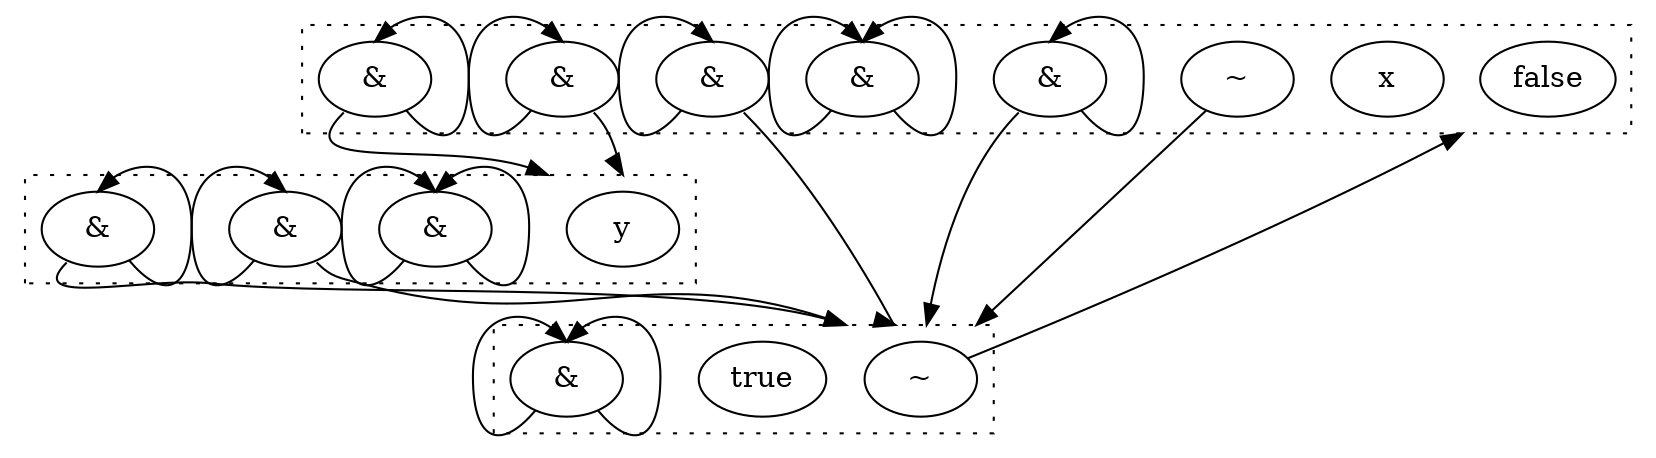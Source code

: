 digraph egraph {
  compound=true
  clusterrank=local
  subgraph cluster_0 {
    style=dotted
    0.0[label = "false"]
    0.1[label = "x"]
    0.2[label = "&"]
    0.3[label = "&"]
    0.4[label = "&"]
    0.5[label = "&"]
    0.6[label = "&"]
    0.7[label = "~"]
  }
  subgraph cluster_2 {
    style=dotted
    2.0[label = "~"]
    2.1[label = "true"]
    2.2[label = "&"]
  }
  subgraph cluster_3 {
    style=dotted
    3.0[label = "y"]
    3.1[label = "&"]
    3.2[label = "&"]
    3.3[label = "&"]
  }
  0.2:sw -> 3.0 [lhead = cluster_3, ]
  0.2:se -> 0.2:n [lhead = cluster_0, ]
  0.3:sw -> 0.3:n [lhead = cluster_0, ]
  0.3:se -> 3.0 [lhead = cluster_3, ]
  0.4:sw -> 0.4:n [lhead = cluster_0, ]
  0.4:se -> 0.4:n [lhead = cluster_0, ]
  0.5:sw -> 0.5:n [lhead = cluster_0, ]
  0.5:se -> 2.0 [lhead = cluster_2, ]
  0.6:sw -> 2.0 [lhead = cluster_2, ]
  0.6:se -> 0.6:n [lhead = cluster_0, ]
  0.7 -> 2.0 [lhead = cluster_2, ]
  2.0 -> 0.0 [lhead = cluster_0, ]
  2.2:sw -> 2.2:n [lhead = cluster_2, ]
  2.2:se -> 2.2:n [lhead = cluster_2, ]
  3.1:sw -> 3.1:n [lhead = cluster_3, ]
  3.1:se -> 3.1:n [lhead = cluster_3, ]
  3.2:sw -> 3.2:n [lhead = cluster_3, ]
  3.2:se -> 2.0 [lhead = cluster_2, ]
  3.3:sw -> 2.0 [lhead = cluster_2, ]
  3.3:se -> 3.3:n [lhead = cluster_3, ]
}
